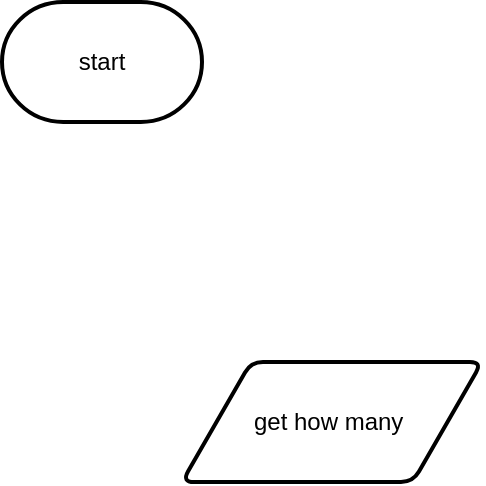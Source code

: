 <mxfile>
    <diagram id="KFjaRCORgt-Jp_NVUmkG" name="Page-1">
        <mxGraphModel dx="572" dy="452" grid="1" gridSize="10" guides="1" tooltips="1" connect="1" arrows="1" fold="1" page="1" pageScale="1" pageWidth="827" pageHeight="1169" math="0" shadow="0">
            <root>
                <mxCell id="0"/>
                <mxCell id="1" parent="0"/>
                <mxCell id="2" value="start" style="strokeWidth=2;html=1;shape=mxgraph.flowchart.terminator;whiteSpace=wrap;" vertex="1" parent="1">
                    <mxGeometry x="130" y="50" width="100" height="60" as="geometry"/>
                </mxCell>
                <mxCell id="3" value="get how many&amp;nbsp;" style="shape=parallelogram;html=1;strokeWidth=2;perimeter=parallelogramPerimeter;whiteSpace=wrap;rounded=1;arcSize=12;size=0.23;" vertex="1" parent="1">
                    <mxGeometry x="220" y="230" width="150" height="60" as="geometry"/>
                </mxCell>
            </root>
        </mxGraphModel>
    </diagram>
</mxfile>